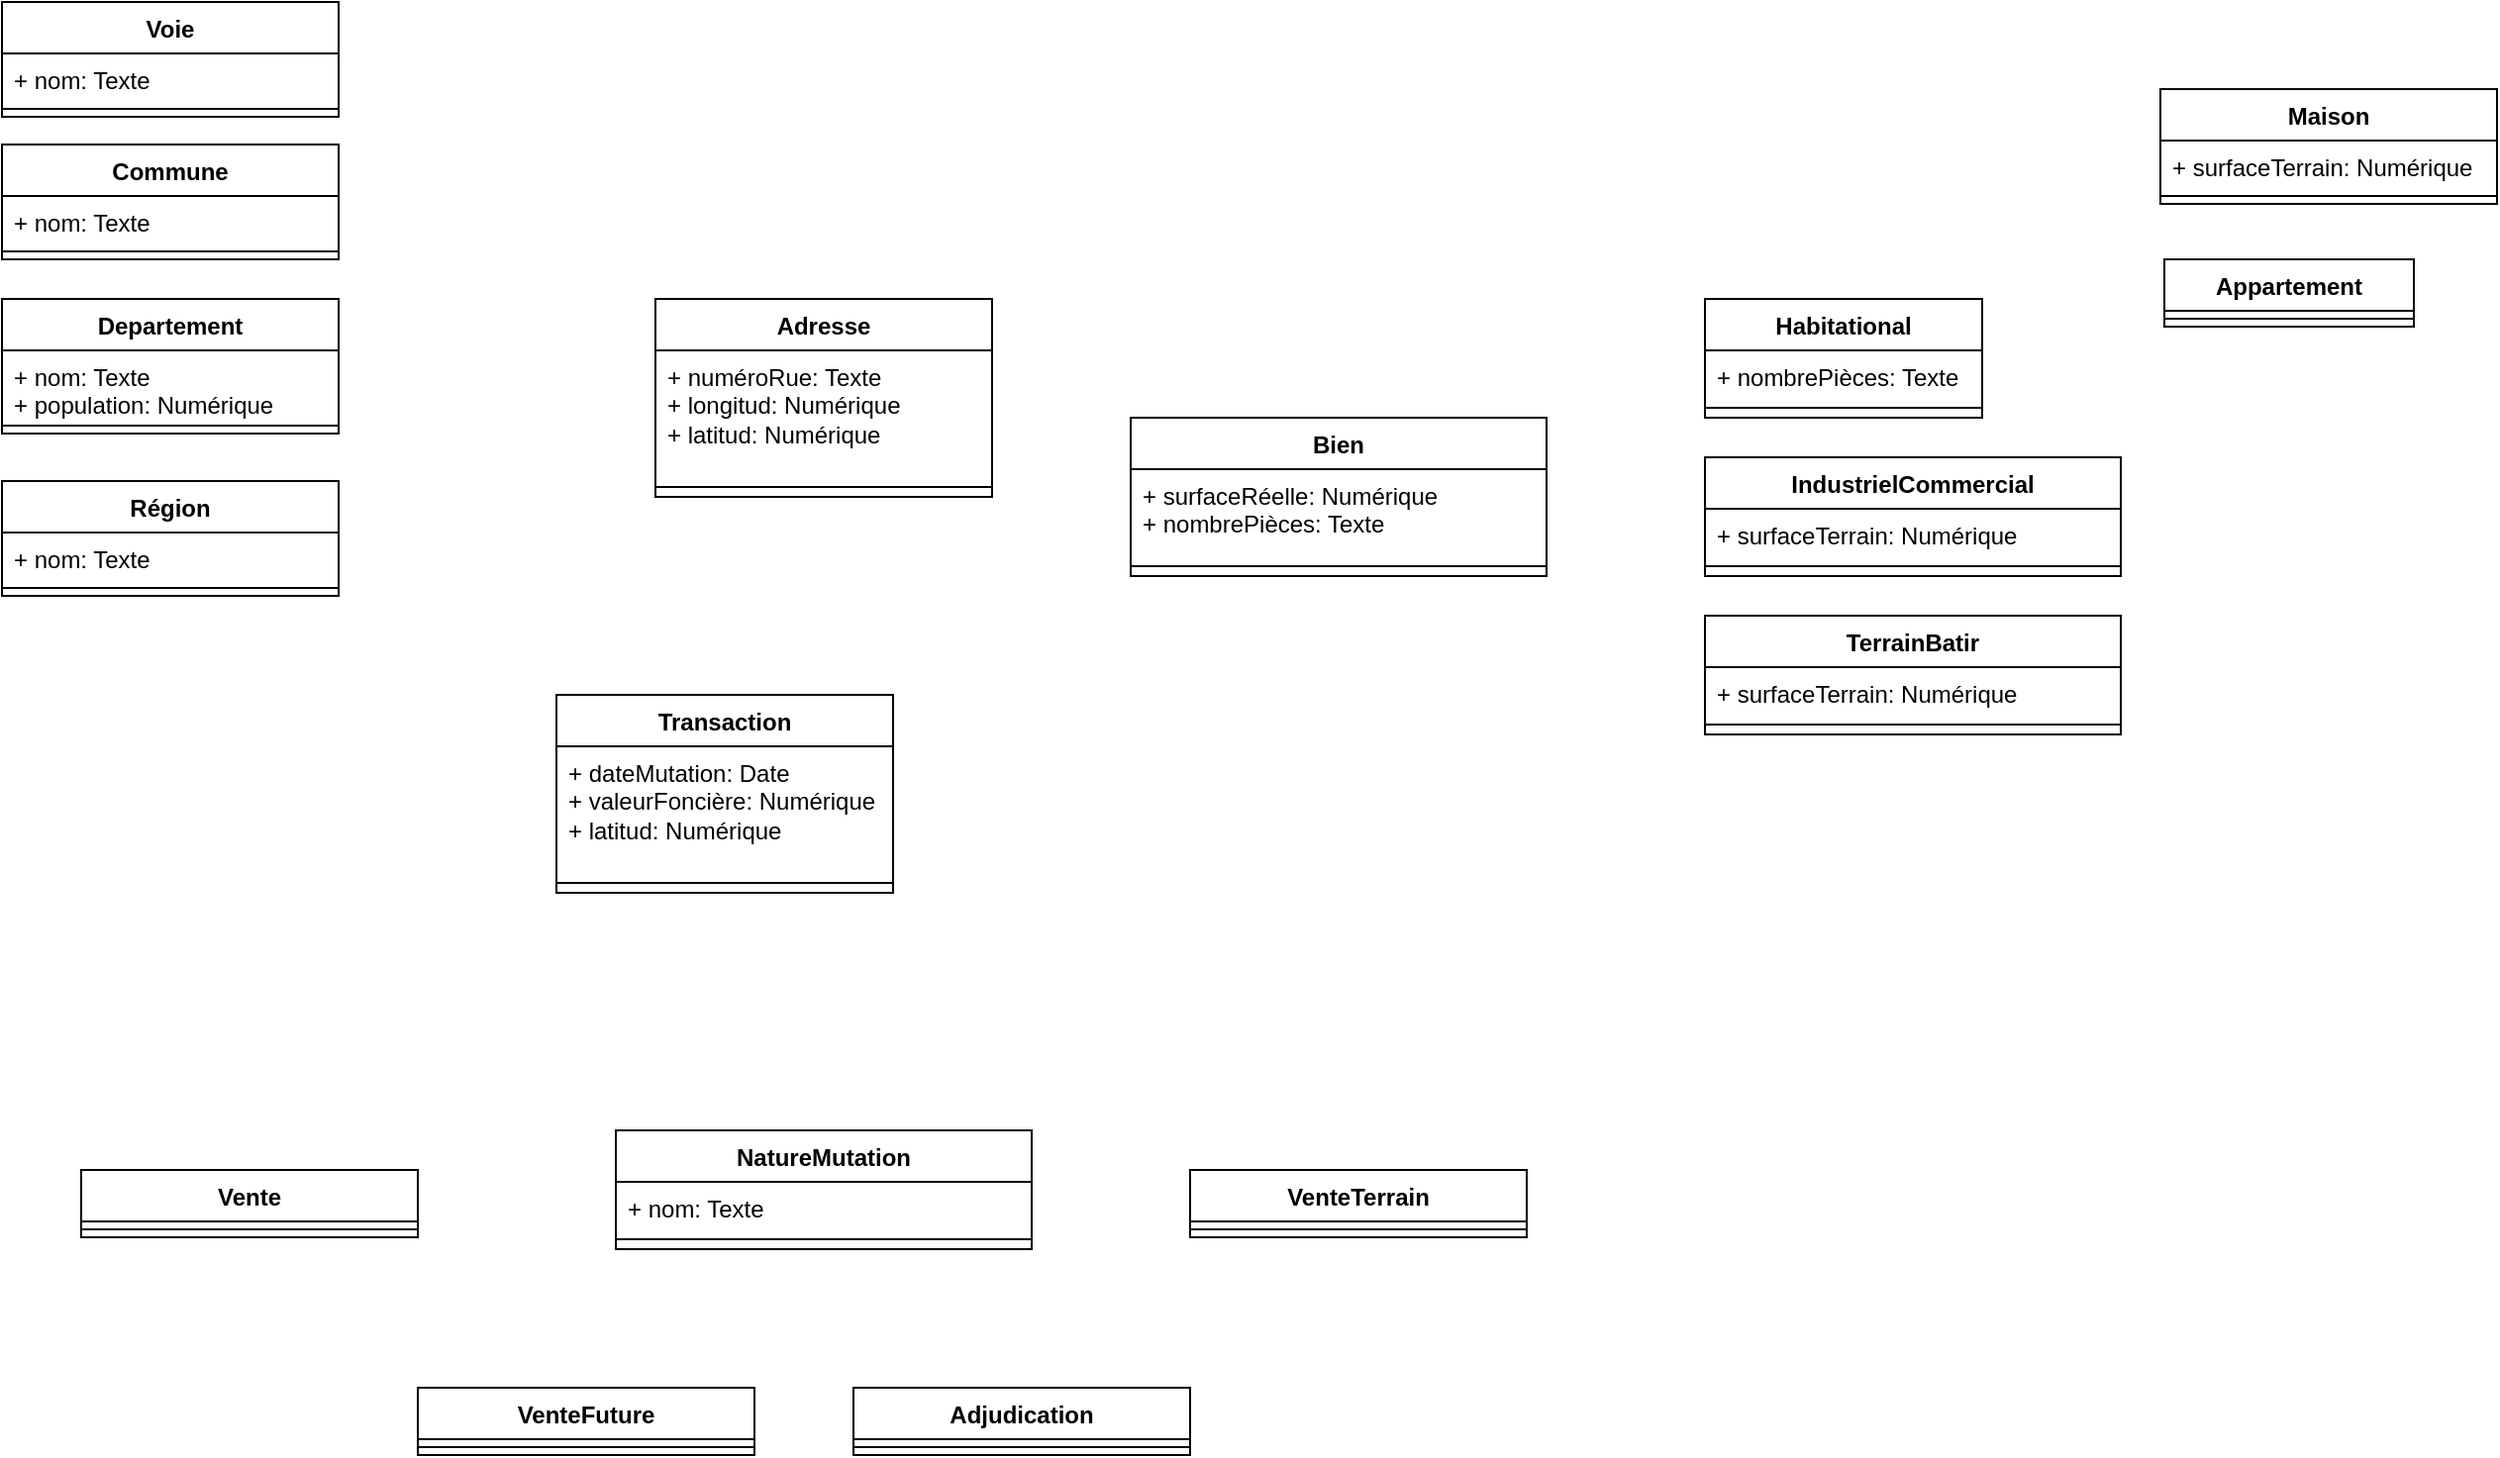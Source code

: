 <mxfile version="21.0.4" type="github">
  <diagram id="C5RBs43oDa-KdzZeNtuy" name="Page-1">
    <mxGraphModel dx="2901" dy="1120" grid="1" gridSize="10" guides="1" tooltips="1" connect="1" arrows="1" fold="1" page="1" pageScale="1" pageWidth="827" pageHeight="1169" math="0" shadow="0">
      <root>
        <mxCell id="WIyWlLk6GJQsqaUBKTNV-0" />
        <mxCell id="WIyWlLk6GJQsqaUBKTNV-1" parent="WIyWlLk6GJQsqaUBKTNV-0" />
        <mxCell id="zvFiyfZQ2bwcgoLFCZvI-0" value="Bien" style="swimlane;fontStyle=1;align=center;verticalAlign=top;childLayout=stackLayout;horizontal=1;startSize=26;horizontalStack=0;resizeParent=1;resizeParentMax=0;resizeLast=0;collapsible=1;marginBottom=0;whiteSpace=wrap;html=1;" vertex="1" parent="WIyWlLk6GJQsqaUBKTNV-1">
          <mxGeometry x="520" y="300" width="210" height="80" as="geometry" />
        </mxCell>
        <mxCell id="zvFiyfZQ2bwcgoLFCZvI-1" value="&lt;div&gt;+ surfaceRéelle: Numérique&lt;/div&gt;&lt;div&gt;+ nombrePièces: Texte&lt;br&gt;&lt;/div&gt;" style="text;strokeColor=none;fillColor=none;align=left;verticalAlign=top;spacingLeft=4;spacingRight=4;overflow=hidden;rotatable=0;points=[[0,0.5],[1,0.5]];portConstraint=eastwest;whiteSpace=wrap;html=1;" vertex="1" parent="zvFiyfZQ2bwcgoLFCZvI-0">
          <mxGeometry y="26" width="210" height="44" as="geometry" />
        </mxCell>
        <mxCell id="zvFiyfZQ2bwcgoLFCZvI-2" value="" style="line;strokeWidth=1;fillColor=none;align=left;verticalAlign=middle;spacingTop=-1;spacingLeft=3;spacingRight=3;rotatable=0;labelPosition=right;points=[];portConstraint=eastwest;strokeColor=inherit;" vertex="1" parent="zvFiyfZQ2bwcgoLFCZvI-0">
          <mxGeometry y="70" width="210" height="10" as="geometry" />
        </mxCell>
        <mxCell id="zvFiyfZQ2bwcgoLFCZvI-20" value="IndustrielCommercial" style="swimlane;fontStyle=1;align=center;verticalAlign=top;childLayout=stackLayout;horizontal=1;startSize=26;horizontalStack=0;resizeParent=1;resizeParentMax=0;resizeLast=0;collapsible=1;marginBottom=0;whiteSpace=wrap;html=1;" vertex="1" parent="WIyWlLk6GJQsqaUBKTNV-1">
          <mxGeometry x="810" y="320" width="210" height="60" as="geometry" />
        </mxCell>
        <mxCell id="zvFiyfZQ2bwcgoLFCZvI-21" value="&lt;div&gt;+ surfaceTerrain: Numérique&lt;/div&gt;&lt;div&gt;&lt;br&gt;&lt;/div&gt;&lt;div&gt;&lt;br&gt;&lt;br&gt;&lt;/div&gt;" style="text;strokeColor=none;fillColor=none;align=left;verticalAlign=top;spacingLeft=4;spacingRight=4;overflow=hidden;rotatable=0;points=[[0,0.5],[1,0.5]];portConstraint=eastwest;whiteSpace=wrap;html=1;" vertex="1" parent="zvFiyfZQ2bwcgoLFCZvI-20">
          <mxGeometry y="26" width="210" height="24" as="geometry" />
        </mxCell>
        <mxCell id="zvFiyfZQ2bwcgoLFCZvI-22" value="" style="line;strokeWidth=1;fillColor=none;align=left;verticalAlign=middle;spacingTop=-1;spacingLeft=3;spacingRight=3;rotatable=0;labelPosition=right;points=[];portConstraint=eastwest;strokeColor=inherit;" vertex="1" parent="zvFiyfZQ2bwcgoLFCZvI-20">
          <mxGeometry y="50" width="210" height="10" as="geometry" />
        </mxCell>
        <mxCell id="zvFiyfZQ2bwcgoLFCZvI-23" value="Habitational" style="swimlane;fontStyle=1;align=center;verticalAlign=top;childLayout=stackLayout;horizontal=1;startSize=26;horizontalStack=0;resizeParent=1;resizeParentMax=0;resizeLast=0;collapsible=1;marginBottom=0;whiteSpace=wrap;html=1;" vertex="1" parent="WIyWlLk6GJQsqaUBKTNV-1">
          <mxGeometry x="810" y="240" width="140" height="60" as="geometry" />
        </mxCell>
        <mxCell id="zvFiyfZQ2bwcgoLFCZvI-24" value="+ nombrePièces: Texte" style="text;strokeColor=none;fillColor=none;align=left;verticalAlign=top;spacingLeft=4;spacingRight=4;overflow=hidden;rotatable=0;points=[[0,0.5],[1,0.5]];portConstraint=eastwest;whiteSpace=wrap;html=1;" vertex="1" parent="zvFiyfZQ2bwcgoLFCZvI-23">
          <mxGeometry y="26" width="140" height="24" as="geometry" />
        </mxCell>
        <mxCell id="zvFiyfZQ2bwcgoLFCZvI-25" value="" style="line;strokeWidth=1;fillColor=none;align=left;verticalAlign=middle;spacingTop=-1;spacingLeft=3;spacingRight=3;rotatable=0;labelPosition=right;points=[];portConstraint=eastwest;strokeColor=inherit;" vertex="1" parent="zvFiyfZQ2bwcgoLFCZvI-23">
          <mxGeometry y="50" width="140" height="10" as="geometry" />
        </mxCell>
        <mxCell id="zvFiyfZQ2bwcgoLFCZvI-26" value="Appartement" style="swimlane;fontStyle=1;align=center;verticalAlign=top;childLayout=stackLayout;horizontal=1;startSize=26;horizontalStack=0;resizeParent=1;resizeParentMax=0;resizeLast=0;collapsible=1;marginBottom=0;whiteSpace=wrap;html=1;" vertex="1" parent="WIyWlLk6GJQsqaUBKTNV-1">
          <mxGeometry x="1042" y="220" width="126" height="34" as="geometry" />
        </mxCell>
        <mxCell id="zvFiyfZQ2bwcgoLFCZvI-28" value="" style="line;strokeWidth=1;fillColor=none;align=left;verticalAlign=middle;spacingTop=-1;spacingLeft=3;spacingRight=3;rotatable=0;labelPosition=right;points=[];portConstraint=eastwest;strokeColor=inherit;" vertex="1" parent="zvFiyfZQ2bwcgoLFCZvI-26">
          <mxGeometry y="26" width="126" height="8" as="geometry" />
        </mxCell>
        <mxCell id="zvFiyfZQ2bwcgoLFCZvI-33" value="Adresse" style="swimlane;fontStyle=1;align=center;verticalAlign=top;childLayout=stackLayout;horizontal=1;startSize=26;horizontalStack=0;resizeParent=1;resizeParentMax=0;resizeLast=0;collapsible=1;marginBottom=0;whiteSpace=wrap;html=1;" vertex="1" parent="WIyWlLk6GJQsqaUBKTNV-1">
          <mxGeometry x="280" y="240" width="170" height="100" as="geometry" />
        </mxCell>
        <mxCell id="zvFiyfZQ2bwcgoLFCZvI-34" value="&lt;div&gt;+ numéroRue: Texte&lt;br&gt;&lt;/div&gt;&lt;div&gt;+ longitud: Numérique&lt;/div&gt;&lt;div&gt;+ latitud: Numérique&lt;br&gt;&lt;/div&gt;" style="text;strokeColor=none;fillColor=none;align=left;verticalAlign=top;spacingLeft=4;spacingRight=4;overflow=hidden;rotatable=0;points=[[0,0.5],[1,0.5]];portConstraint=eastwest;whiteSpace=wrap;html=1;" vertex="1" parent="zvFiyfZQ2bwcgoLFCZvI-33">
          <mxGeometry y="26" width="170" height="64" as="geometry" />
        </mxCell>
        <mxCell id="zvFiyfZQ2bwcgoLFCZvI-35" value="" style="line;strokeWidth=1;fillColor=none;align=left;verticalAlign=middle;spacingTop=-1;spacingLeft=3;spacingRight=3;rotatable=0;labelPosition=right;points=[];portConstraint=eastwest;strokeColor=inherit;" vertex="1" parent="zvFiyfZQ2bwcgoLFCZvI-33">
          <mxGeometry y="90" width="170" height="10" as="geometry" />
        </mxCell>
        <mxCell id="zvFiyfZQ2bwcgoLFCZvI-36" value="NatureMutation" style="swimlane;fontStyle=1;align=center;verticalAlign=top;childLayout=stackLayout;horizontal=1;startSize=26;horizontalStack=0;resizeParent=1;resizeParentMax=0;resizeLast=0;collapsible=1;marginBottom=0;whiteSpace=wrap;html=1;" vertex="1" parent="WIyWlLk6GJQsqaUBKTNV-1">
          <mxGeometry x="260" y="660" width="210" height="60" as="geometry" />
        </mxCell>
        <mxCell id="zvFiyfZQ2bwcgoLFCZvI-37" value="&lt;div&gt;+ nom: Texte&lt;br&gt;&lt;/div&gt;&lt;div&gt;&lt;br&gt;&lt;/div&gt;&lt;div&gt;&lt;br&gt;&lt;br&gt;&lt;/div&gt;" style="text;strokeColor=none;fillColor=none;align=left;verticalAlign=top;spacingLeft=4;spacingRight=4;overflow=hidden;rotatable=0;points=[[0,0.5],[1,0.5]];portConstraint=eastwest;whiteSpace=wrap;html=1;" vertex="1" parent="zvFiyfZQ2bwcgoLFCZvI-36">
          <mxGeometry y="26" width="210" height="24" as="geometry" />
        </mxCell>
        <mxCell id="zvFiyfZQ2bwcgoLFCZvI-38" value="" style="line;strokeWidth=1;fillColor=none;align=left;verticalAlign=middle;spacingTop=-1;spacingLeft=3;spacingRight=3;rotatable=0;labelPosition=right;points=[];portConstraint=eastwest;strokeColor=inherit;" vertex="1" parent="zvFiyfZQ2bwcgoLFCZvI-36">
          <mxGeometry y="50" width="210" height="10" as="geometry" />
        </mxCell>
        <mxCell id="zvFiyfZQ2bwcgoLFCZvI-39" value="Commune" style="swimlane;fontStyle=1;align=center;verticalAlign=top;childLayout=stackLayout;horizontal=1;startSize=26;horizontalStack=0;resizeParent=1;resizeParentMax=0;resizeLast=0;collapsible=1;marginBottom=0;whiteSpace=wrap;html=1;" vertex="1" parent="WIyWlLk6GJQsqaUBKTNV-1">
          <mxGeometry x="-50" y="162" width="170" height="58" as="geometry" />
        </mxCell>
        <mxCell id="zvFiyfZQ2bwcgoLFCZvI-40" value="&lt;div&gt;+ nom: Texte&lt;br&gt;&lt;/div&gt;&lt;div&gt;&lt;br&gt;&lt;/div&gt;&lt;div&gt;&lt;br&gt;&lt;/div&gt;" style="text;strokeColor=none;fillColor=none;align=left;verticalAlign=top;spacingLeft=4;spacingRight=4;overflow=hidden;rotatable=0;points=[[0,0.5],[1,0.5]];portConstraint=eastwest;whiteSpace=wrap;html=1;" vertex="1" parent="zvFiyfZQ2bwcgoLFCZvI-39">
          <mxGeometry y="26" width="170" height="24" as="geometry" />
        </mxCell>
        <mxCell id="zvFiyfZQ2bwcgoLFCZvI-41" value="" style="line;strokeWidth=1;fillColor=none;align=left;verticalAlign=middle;spacingTop=-1;spacingLeft=3;spacingRight=3;rotatable=0;labelPosition=right;points=[];portConstraint=eastwest;strokeColor=inherit;" vertex="1" parent="zvFiyfZQ2bwcgoLFCZvI-39">
          <mxGeometry y="50" width="170" height="8" as="geometry" />
        </mxCell>
        <mxCell id="zvFiyfZQ2bwcgoLFCZvI-42" value="Maison" style="swimlane;fontStyle=1;align=center;verticalAlign=top;childLayout=stackLayout;horizontal=1;startSize=26;horizontalStack=0;resizeParent=1;resizeParentMax=0;resizeLast=0;collapsible=1;marginBottom=0;whiteSpace=wrap;html=1;" vertex="1" parent="WIyWlLk6GJQsqaUBKTNV-1">
          <mxGeometry x="1040" y="134" width="170" height="58" as="geometry" />
        </mxCell>
        <mxCell id="zvFiyfZQ2bwcgoLFCZvI-43" value="&lt;div&gt;+ surfaceTerrain: Numérique&lt;/div&gt;&lt;div&gt;&lt;br&gt;&lt;/div&gt;&lt;div&gt;&lt;br&gt;&lt;/div&gt;" style="text;strokeColor=none;fillColor=none;align=left;verticalAlign=top;spacingLeft=4;spacingRight=4;overflow=hidden;rotatable=0;points=[[0,0.5],[1,0.5]];portConstraint=eastwest;whiteSpace=wrap;html=1;" vertex="1" parent="zvFiyfZQ2bwcgoLFCZvI-42">
          <mxGeometry y="26" width="170" height="24" as="geometry" />
        </mxCell>
        <mxCell id="zvFiyfZQ2bwcgoLFCZvI-44" value="" style="line;strokeWidth=1;fillColor=none;align=left;verticalAlign=middle;spacingTop=-1;spacingLeft=3;spacingRight=3;rotatable=0;labelPosition=right;points=[];portConstraint=eastwest;strokeColor=inherit;" vertex="1" parent="zvFiyfZQ2bwcgoLFCZvI-42">
          <mxGeometry y="50" width="170" height="8" as="geometry" />
        </mxCell>
        <mxCell id="zvFiyfZQ2bwcgoLFCZvI-48" value="Departement" style="swimlane;fontStyle=1;align=center;verticalAlign=top;childLayout=stackLayout;horizontal=1;startSize=26;horizontalStack=0;resizeParent=1;resizeParentMax=0;resizeLast=0;collapsible=1;marginBottom=0;whiteSpace=wrap;html=1;" vertex="1" parent="WIyWlLk6GJQsqaUBKTNV-1">
          <mxGeometry x="-50" y="240" width="170" height="68" as="geometry" />
        </mxCell>
        <mxCell id="zvFiyfZQ2bwcgoLFCZvI-49" value="&lt;div&gt;+ nom: Texte&lt;/div&gt;&lt;div&gt;+ population: Numérique&lt;br&gt;&lt;/div&gt;&lt;div&gt;&lt;br&gt;&lt;/div&gt;&lt;div&gt;&lt;br&gt;&lt;/div&gt;" style="text;strokeColor=none;fillColor=none;align=left;verticalAlign=top;spacingLeft=4;spacingRight=4;overflow=hidden;rotatable=0;points=[[0,0.5],[1,0.5]];portConstraint=eastwest;whiteSpace=wrap;html=1;" vertex="1" parent="zvFiyfZQ2bwcgoLFCZvI-48">
          <mxGeometry y="26" width="170" height="34" as="geometry" />
        </mxCell>
        <mxCell id="zvFiyfZQ2bwcgoLFCZvI-50" value="" style="line;strokeWidth=1;fillColor=none;align=left;verticalAlign=middle;spacingTop=-1;spacingLeft=3;spacingRight=3;rotatable=0;labelPosition=right;points=[];portConstraint=eastwest;strokeColor=inherit;" vertex="1" parent="zvFiyfZQ2bwcgoLFCZvI-48">
          <mxGeometry y="60" width="170" height="8" as="geometry" />
        </mxCell>
        <mxCell id="zvFiyfZQ2bwcgoLFCZvI-51" value="Région" style="swimlane;fontStyle=1;align=center;verticalAlign=top;childLayout=stackLayout;horizontal=1;startSize=26;horizontalStack=0;resizeParent=1;resizeParentMax=0;resizeLast=0;collapsible=1;marginBottom=0;whiteSpace=wrap;html=1;" vertex="1" parent="WIyWlLk6GJQsqaUBKTNV-1">
          <mxGeometry x="-50" y="332" width="170" height="58" as="geometry" />
        </mxCell>
        <mxCell id="zvFiyfZQ2bwcgoLFCZvI-52" value="&lt;div&gt;+ nom: Texte&lt;br&gt;&lt;/div&gt;&lt;div&gt;&lt;br&gt;&lt;/div&gt;&lt;div&gt;&lt;br&gt;&lt;/div&gt;" style="text;strokeColor=none;fillColor=none;align=left;verticalAlign=top;spacingLeft=4;spacingRight=4;overflow=hidden;rotatable=0;points=[[0,0.5],[1,0.5]];portConstraint=eastwest;whiteSpace=wrap;html=1;" vertex="1" parent="zvFiyfZQ2bwcgoLFCZvI-51">
          <mxGeometry y="26" width="170" height="24" as="geometry" />
        </mxCell>
        <mxCell id="zvFiyfZQ2bwcgoLFCZvI-53" value="" style="line;strokeWidth=1;fillColor=none;align=left;verticalAlign=middle;spacingTop=-1;spacingLeft=3;spacingRight=3;rotatable=0;labelPosition=right;points=[];portConstraint=eastwest;strokeColor=inherit;" vertex="1" parent="zvFiyfZQ2bwcgoLFCZvI-51">
          <mxGeometry y="50" width="170" height="8" as="geometry" />
        </mxCell>
        <mxCell id="zvFiyfZQ2bwcgoLFCZvI-54" value="Voie" style="swimlane;fontStyle=1;align=center;verticalAlign=top;childLayout=stackLayout;horizontal=1;startSize=26;horizontalStack=0;resizeParent=1;resizeParentMax=0;resizeLast=0;collapsible=1;marginBottom=0;whiteSpace=wrap;html=1;" vertex="1" parent="WIyWlLk6GJQsqaUBKTNV-1">
          <mxGeometry x="-50" y="90" width="170" height="58" as="geometry" />
        </mxCell>
        <mxCell id="zvFiyfZQ2bwcgoLFCZvI-55" value="&lt;div&gt;+ nom: Texte&lt;br&gt;&lt;/div&gt;&lt;div&gt;&lt;br&gt;&lt;/div&gt;&lt;div&gt;&lt;br&gt;&lt;/div&gt;" style="text;strokeColor=none;fillColor=none;align=left;verticalAlign=top;spacingLeft=4;spacingRight=4;overflow=hidden;rotatable=0;points=[[0,0.5],[1,0.5]];portConstraint=eastwest;whiteSpace=wrap;html=1;" vertex="1" parent="zvFiyfZQ2bwcgoLFCZvI-54">
          <mxGeometry y="26" width="170" height="24" as="geometry" />
        </mxCell>
        <mxCell id="zvFiyfZQ2bwcgoLFCZvI-56" value="" style="line;strokeWidth=1;fillColor=none;align=left;verticalAlign=middle;spacingTop=-1;spacingLeft=3;spacingRight=3;rotatable=0;labelPosition=right;points=[];portConstraint=eastwest;strokeColor=inherit;" vertex="1" parent="zvFiyfZQ2bwcgoLFCZvI-54">
          <mxGeometry y="50" width="170" height="8" as="geometry" />
        </mxCell>
        <mxCell id="zvFiyfZQ2bwcgoLFCZvI-57" value="Transaction" style="swimlane;fontStyle=1;align=center;verticalAlign=top;childLayout=stackLayout;horizontal=1;startSize=26;horizontalStack=0;resizeParent=1;resizeParentMax=0;resizeLast=0;collapsible=1;marginBottom=0;whiteSpace=wrap;html=1;" vertex="1" parent="WIyWlLk6GJQsqaUBKTNV-1">
          <mxGeometry x="230" y="440" width="170" height="100" as="geometry" />
        </mxCell>
        <mxCell id="zvFiyfZQ2bwcgoLFCZvI-58" value="&lt;div&gt;+ dateMutation: Date&lt;br&gt;&lt;/div&gt;&lt;div&gt;+ valeurFoncière: Numérique&lt;br&gt;&lt;/div&gt;&lt;div&gt;+ latitud: Numérique&lt;br&gt;&lt;/div&gt;" style="text;strokeColor=none;fillColor=none;align=left;verticalAlign=top;spacingLeft=4;spacingRight=4;overflow=hidden;rotatable=0;points=[[0,0.5],[1,0.5]];portConstraint=eastwest;whiteSpace=wrap;html=1;" vertex="1" parent="zvFiyfZQ2bwcgoLFCZvI-57">
          <mxGeometry y="26" width="170" height="64" as="geometry" />
        </mxCell>
        <mxCell id="zvFiyfZQ2bwcgoLFCZvI-59" value="" style="line;strokeWidth=1;fillColor=none;align=left;verticalAlign=middle;spacingTop=-1;spacingLeft=3;spacingRight=3;rotatable=0;labelPosition=right;points=[];portConstraint=eastwest;strokeColor=inherit;" vertex="1" parent="zvFiyfZQ2bwcgoLFCZvI-57">
          <mxGeometry y="90" width="170" height="10" as="geometry" />
        </mxCell>
        <mxCell id="zvFiyfZQ2bwcgoLFCZvI-60" value="TerrainBatir" style="swimlane;fontStyle=1;align=center;verticalAlign=top;childLayout=stackLayout;horizontal=1;startSize=26;horizontalStack=0;resizeParent=1;resizeParentMax=0;resizeLast=0;collapsible=1;marginBottom=0;whiteSpace=wrap;html=1;" vertex="1" parent="WIyWlLk6GJQsqaUBKTNV-1">
          <mxGeometry x="810" y="400" width="210" height="60" as="geometry" />
        </mxCell>
        <mxCell id="zvFiyfZQ2bwcgoLFCZvI-61" value="&lt;div&gt;+ surfaceTerrain: Numérique&lt;/div&gt;&lt;div&gt;&lt;br&gt;&lt;/div&gt;&lt;div&gt;&lt;br&gt;&lt;br&gt;&lt;/div&gt;" style="text;strokeColor=none;fillColor=none;align=left;verticalAlign=top;spacingLeft=4;spacingRight=4;overflow=hidden;rotatable=0;points=[[0,0.5],[1,0.5]];portConstraint=eastwest;whiteSpace=wrap;html=1;" vertex="1" parent="zvFiyfZQ2bwcgoLFCZvI-60">
          <mxGeometry y="26" width="210" height="24" as="geometry" />
        </mxCell>
        <mxCell id="zvFiyfZQ2bwcgoLFCZvI-62" value="" style="line;strokeWidth=1;fillColor=none;align=left;verticalAlign=middle;spacingTop=-1;spacingLeft=3;spacingRight=3;rotatable=0;labelPosition=right;points=[];portConstraint=eastwest;strokeColor=inherit;" vertex="1" parent="zvFiyfZQ2bwcgoLFCZvI-60">
          <mxGeometry y="50" width="210" height="10" as="geometry" />
        </mxCell>
        <mxCell id="zvFiyfZQ2bwcgoLFCZvI-63" value="Vente" style="swimlane;fontStyle=1;align=center;verticalAlign=top;childLayout=stackLayout;horizontal=1;startSize=26;horizontalStack=0;resizeParent=1;resizeParentMax=0;resizeLast=0;collapsible=1;marginBottom=0;whiteSpace=wrap;html=1;" vertex="1" parent="WIyWlLk6GJQsqaUBKTNV-1">
          <mxGeometry x="-10" y="680" width="170" height="34" as="geometry" />
        </mxCell>
        <mxCell id="zvFiyfZQ2bwcgoLFCZvI-65" value="" style="line;strokeWidth=1;fillColor=none;align=left;verticalAlign=middle;spacingTop=-1;spacingLeft=3;spacingRight=3;rotatable=0;labelPosition=right;points=[];portConstraint=eastwest;strokeColor=inherit;" vertex="1" parent="zvFiyfZQ2bwcgoLFCZvI-63">
          <mxGeometry y="26" width="170" height="8" as="geometry" />
        </mxCell>
        <mxCell id="zvFiyfZQ2bwcgoLFCZvI-66" value="VenteFuture" style="swimlane;fontStyle=1;align=center;verticalAlign=top;childLayout=stackLayout;horizontal=1;startSize=26;horizontalStack=0;resizeParent=1;resizeParentMax=0;resizeLast=0;collapsible=1;marginBottom=0;whiteSpace=wrap;html=1;" vertex="1" parent="WIyWlLk6GJQsqaUBKTNV-1">
          <mxGeometry x="160" y="790" width="170" height="34" as="geometry" />
        </mxCell>
        <mxCell id="zvFiyfZQ2bwcgoLFCZvI-68" value="" style="line;strokeWidth=1;fillColor=none;align=left;verticalAlign=middle;spacingTop=-1;spacingLeft=3;spacingRight=3;rotatable=0;labelPosition=right;points=[];portConstraint=eastwest;strokeColor=inherit;" vertex="1" parent="zvFiyfZQ2bwcgoLFCZvI-66">
          <mxGeometry y="26" width="170" height="8" as="geometry" />
        </mxCell>
        <mxCell id="zvFiyfZQ2bwcgoLFCZvI-69" value="Adjudication" style="swimlane;fontStyle=1;align=center;verticalAlign=top;childLayout=stackLayout;horizontal=1;startSize=26;horizontalStack=0;resizeParent=1;resizeParentMax=0;resizeLast=0;collapsible=1;marginBottom=0;whiteSpace=wrap;html=1;" vertex="1" parent="WIyWlLk6GJQsqaUBKTNV-1">
          <mxGeometry x="380" y="790" width="170" height="34" as="geometry" />
        </mxCell>
        <mxCell id="zvFiyfZQ2bwcgoLFCZvI-71" value="" style="line;strokeWidth=1;fillColor=none;align=left;verticalAlign=middle;spacingTop=-1;spacingLeft=3;spacingRight=3;rotatable=0;labelPosition=right;points=[];portConstraint=eastwest;strokeColor=inherit;" vertex="1" parent="zvFiyfZQ2bwcgoLFCZvI-69">
          <mxGeometry y="26" width="170" height="8" as="geometry" />
        </mxCell>
        <mxCell id="zvFiyfZQ2bwcgoLFCZvI-72" value="VenteTerrain" style="swimlane;fontStyle=1;align=center;verticalAlign=top;childLayout=stackLayout;horizontal=1;startSize=26;horizontalStack=0;resizeParent=1;resizeParentMax=0;resizeLast=0;collapsible=1;marginBottom=0;whiteSpace=wrap;html=1;" vertex="1" parent="WIyWlLk6GJQsqaUBKTNV-1">
          <mxGeometry x="550" y="680" width="170" height="34" as="geometry" />
        </mxCell>
        <mxCell id="zvFiyfZQ2bwcgoLFCZvI-74" value="" style="line;strokeWidth=1;fillColor=none;align=left;verticalAlign=middle;spacingTop=-1;spacingLeft=3;spacingRight=3;rotatable=0;labelPosition=right;points=[];portConstraint=eastwest;strokeColor=inherit;" vertex="1" parent="zvFiyfZQ2bwcgoLFCZvI-72">
          <mxGeometry y="26" width="170" height="8" as="geometry" />
        </mxCell>
      </root>
    </mxGraphModel>
  </diagram>
</mxfile>

